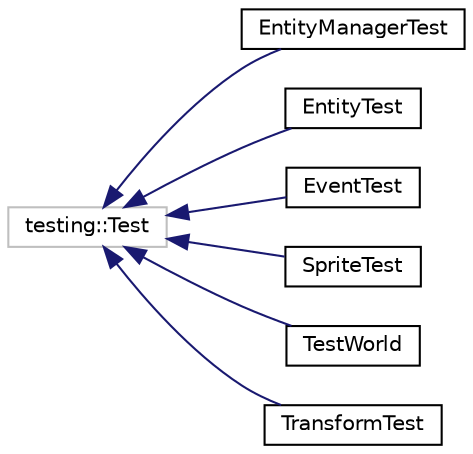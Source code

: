 digraph "Graphical Class Hierarchy"
{
 // LATEX_PDF_SIZE
  edge [fontname="Helvetica",fontsize="10",labelfontname="Helvetica",labelfontsize="10"];
  node [fontname="Helvetica",fontsize="10",shape=record];
  rankdir="LR";
  Node12 [label="testing::Test",height=0.2,width=0.4,color="grey75", fillcolor="white", style="filled",tooltip=" "];
  Node12 -> Node0 [dir="back",color="midnightblue",fontsize="10",style="solid",fontname="Helvetica"];
  Node0 [label="EntityManagerTest",height=0.2,width=0.4,color="black", fillcolor="white", style="filled",URL="$d5/df4/classEntityManagerTest.html",tooltip=" "];
  Node12 -> Node14 [dir="back",color="midnightblue",fontsize="10",style="solid",fontname="Helvetica"];
  Node14 [label="EntityTest",height=0.2,width=0.4,color="black", fillcolor="white", style="filled",URL="$df/d2b/classEntityTest.html",tooltip=" "];
  Node12 -> Node15 [dir="back",color="midnightblue",fontsize="10",style="solid",fontname="Helvetica"];
  Node15 [label="EventTest",height=0.2,width=0.4,color="black", fillcolor="white", style="filled",URL="$d1/db4/classEventTest.html",tooltip=" "];
  Node12 -> Node16 [dir="back",color="midnightblue",fontsize="10",style="solid",fontname="Helvetica"];
  Node16 [label="SpriteTest",height=0.2,width=0.4,color="black", fillcolor="white", style="filled",URL="$d0/d88/classSpriteTest.html",tooltip=" "];
  Node12 -> Node17 [dir="back",color="midnightblue",fontsize="10",style="solid",fontname="Helvetica"];
  Node17 [label="TestWorld",height=0.2,width=0.4,color="black", fillcolor="white", style="filled",URL="$d8/d7e/classTestWorld.html",tooltip=" "];
  Node12 -> Node18 [dir="back",color="midnightblue",fontsize="10",style="solid",fontname="Helvetica"];
  Node18 [label="TransformTest",height=0.2,width=0.4,color="black", fillcolor="white", style="filled",URL="$d6/d2b/classTransformTest.html",tooltip=" "];
}
